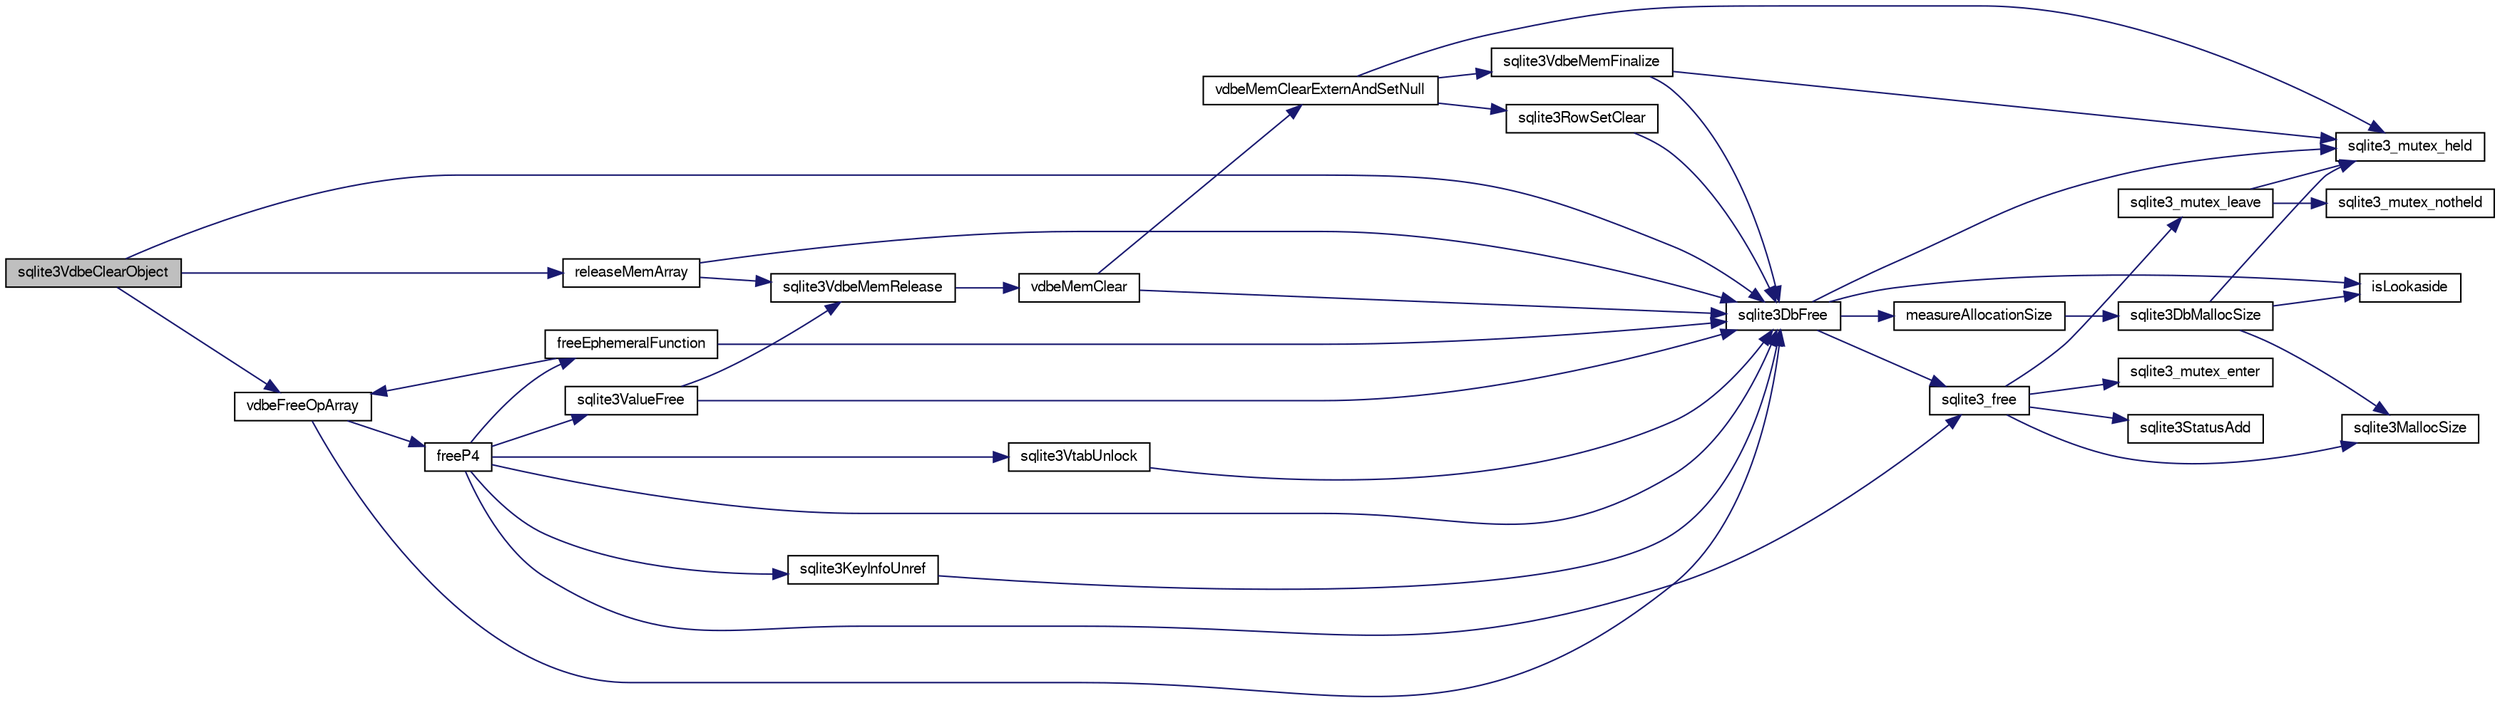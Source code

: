 digraph "sqlite3VdbeClearObject"
{
  edge [fontname="FreeSans",fontsize="10",labelfontname="FreeSans",labelfontsize="10"];
  node [fontname="FreeSans",fontsize="10",shape=record];
  rankdir="LR";
  Node746847 [label="sqlite3VdbeClearObject",height=0.2,width=0.4,color="black", fillcolor="grey75", style="filled", fontcolor="black"];
  Node746847 -> Node746848 [color="midnightblue",fontsize="10",style="solid",fontname="FreeSans"];
  Node746848 [label="releaseMemArray",height=0.2,width=0.4,color="black", fillcolor="white", style="filled",URL="$sqlite3_8c.html#a321ef1ead88ab0c4c636971ae5cc9778"];
  Node746848 -> Node746849 [color="midnightblue",fontsize="10",style="solid",fontname="FreeSans"];
  Node746849 [label="sqlite3DbFree",height=0.2,width=0.4,color="black", fillcolor="white", style="filled",URL="$sqlite3_8c.html#ac70ab821a6607b4a1b909582dc37a069"];
  Node746849 -> Node746850 [color="midnightblue",fontsize="10",style="solid",fontname="FreeSans"];
  Node746850 [label="sqlite3_mutex_held",height=0.2,width=0.4,color="black", fillcolor="white", style="filled",URL="$sqlite3_8c.html#acf77da68932b6bc163c5e68547ecc3e7"];
  Node746849 -> Node746851 [color="midnightblue",fontsize="10",style="solid",fontname="FreeSans"];
  Node746851 [label="measureAllocationSize",height=0.2,width=0.4,color="black", fillcolor="white", style="filled",URL="$sqlite3_8c.html#a45731e644a22fdb756e2b6337224217a"];
  Node746851 -> Node746852 [color="midnightblue",fontsize="10",style="solid",fontname="FreeSans"];
  Node746852 [label="sqlite3DbMallocSize",height=0.2,width=0.4,color="black", fillcolor="white", style="filled",URL="$sqlite3_8c.html#aa397e5a8a03495203a0767abf0a71f86"];
  Node746852 -> Node746853 [color="midnightblue",fontsize="10",style="solid",fontname="FreeSans"];
  Node746853 [label="sqlite3MallocSize",height=0.2,width=0.4,color="black", fillcolor="white", style="filled",URL="$sqlite3_8c.html#acf5d2a5f35270bafb050bd2def576955"];
  Node746852 -> Node746850 [color="midnightblue",fontsize="10",style="solid",fontname="FreeSans"];
  Node746852 -> Node746854 [color="midnightblue",fontsize="10",style="solid",fontname="FreeSans"];
  Node746854 [label="isLookaside",height=0.2,width=0.4,color="black", fillcolor="white", style="filled",URL="$sqlite3_8c.html#a770fa05ff9717b75e16f4d968a77b897"];
  Node746849 -> Node746854 [color="midnightblue",fontsize="10",style="solid",fontname="FreeSans"];
  Node746849 -> Node746855 [color="midnightblue",fontsize="10",style="solid",fontname="FreeSans"];
  Node746855 [label="sqlite3_free",height=0.2,width=0.4,color="black", fillcolor="white", style="filled",URL="$sqlite3_8c.html#a6552349e36a8a691af5487999ab09519"];
  Node746855 -> Node746856 [color="midnightblue",fontsize="10",style="solid",fontname="FreeSans"];
  Node746856 [label="sqlite3_mutex_enter",height=0.2,width=0.4,color="black", fillcolor="white", style="filled",URL="$sqlite3_8c.html#a1c12cde690bd89f104de5cbad12a6bf5"];
  Node746855 -> Node746857 [color="midnightblue",fontsize="10",style="solid",fontname="FreeSans"];
  Node746857 [label="sqlite3StatusAdd",height=0.2,width=0.4,color="black", fillcolor="white", style="filled",URL="$sqlite3_8c.html#afa029f93586aeab4cc85360905dae9cd"];
  Node746855 -> Node746853 [color="midnightblue",fontsize="10",style="solid",fontname="FreeSans"];
  Node746855 -> Node746858 [color="midnightblue",fontsize="10",style="solid",fontname="FreeSans"];
  Node746858 [label="sqlite3_mutex_leave",height=0.2,width=0.4,color="black", fillcolor="white", style="filled",URL="$sqlite3_8c.html#a5838d235601dbd3c1fa993555c6bcc93"];
  Node746858 -> Node746850 [color="midnightblue",fontsize="10",style="solid",fontname="FreeSans"];
  Node746858 -> Node746859 [color="midnightblue",fontsize="10",style="solid",fontname="FreeSans"];
  Node746859 [label="sqlite3_mutex_notheld",height=0.2,width=0.4,color="black", fillcolor="white", style="filled",URL="$sqlite3_8c.html#a83967c837c1c000d3b5adcfaa688f5dc"];
  Node746848 -> Node746860 [color="midnightblue",fontsize="10",style="solid",fontname="FreeSans"];
  Node746860 [label="sqlite3VdbeMemRelease",height=0.2,width=0.4,color="black", fillcolor="white", style="filled",URL="$sqlite3_8c.html#a90606361dbeba88159fd6ff03fcc10cc"];
  Node746860 -> Node746861 [color="midnightblue",fontsize="10",style="solid",fontname="FreeSans"];
  Node746861 [label="vdbeMemClear",height=0.2,width=0.4,color="black", fillcolor="white", style="filled",URL="$sqlite3_8c.html#a489eef6e55ad0dadf67578726b935d12"];
  Node746861 -> Node746862 [color="midnightblue",fontsize="10",style="solid",fontname="FreeSans"];
  Node746862 [label="vdbeMemClearExternAndSetNull",height=0.2,width=0.4,color="black", fillcolor="white", style="filled",URL="$sqlite3_8c.html#a29c41a360fb0e86b817777daf061230c"];
  Node746862 -> Node746850 [color="midnightblue",fontsize="10",style="solid",fontname="FreeSans"];
  Node746862 -> Node746863 [color="midnightblue",fontsize="10",style="solid",fontname="FreeSans"];
  Node746863 [label="sqlite3VdbeMemFinalize",height=0.2,width=0.4,color="black", fillcolor="white", style="filled",URL="$sqlite3_8c.html#a2568220f48ddef81b1c43e401042d9d2"];
  Node746863 -> Node746850 [color="midnightblue",fontsize="10",style="solid",fontname="FreeSans"];
  Node746863 -> Node746849 [color="midnightblue",fontsize="10",style="solid",fontname="FreeSans"];
  Node746862 -> Node746864 [color="midnightblue",fontsize="10",style="solid",fontname="FreeSans"];
  Node746864 [label="sqlite3RowSetClear",height=0.2,width=0.4,color="black", fillcolor="white", style="filled",URL="$sqlite3_8c.html#ae153de0cd969511a607e26deeca80342"];
  Node746864 -> Node746849 [color="midnightblue",fontsize="10",style="solid",fontname="FreeSans"];
  Node746861 -> Node746849 [color="midnightblue",fontsize="10",style="solid",fontname="FreeSans"];
  Node746847 -> Node746865 [color="midnightblue",fontsize="10",style="solid",fontname="FreeSans"];
  Node746865 [label="vdbeFreeOpArray",height=0.2,width=0.4,color="black", fillcolor="white", style="filled",URL="$sqlite3_8c.html#affa26b190a34b8772c3f4a4d06866c50"];
  Node746865 -> Node746866 [color="midnightblue",fontsize="10",style="solid",fontname="FreeSans"];
  Node746866 [label="freeP4",height=0.2,width=0.4,color="black", fillcolor="white", style="filled",URL="$sqlite3_8c.html#aa1ec8debef2a9be5fe36a3082fd3e0f9"];
  Node746866 -> Node746849 [color="midnightblue",fontsize="10",style="solid",fontname="FreeSans"];
  Node746866 -> Node746867 [color="midnightblue",fontsize="10",style="solid",fontname="FreeSans"];
  Node746867 [label="sqlite3KeyInfoUnref",height=0.2,width=0.4,color="black", fillcolor="white", style="filled",URL="$sqlite3_8c.html#ac94cc1874ab0865db1dbbefd3886ba4a"];
  Node746867 -> Node746849 [color="midnightblue",fontsize="10",style="solid",fontname="FreeSans"];
  Node746866 -> Node746855 [color="midnightblue",fontsize="10",style="solid",fontname="FreeSans"];
  Node746866 -> Node746868 [color="midnightblue",fontsize="10",style="solid",fontname="FreeSans"];
  Node746868 [label="freeEphemeralFunction",height=0.2,width=0.4,color="black", fillcolor="white", style="filled",URL="$sqlite3_8c.html#ace0a45aad803937290f5495906773bc4"];
  Node746868 -> Node746849 [color="midnightblue",fontsize="10",style="solid",fontname="FreeSans"];
  Node746868 -> Node746865 [color="midnightblue",fontsize="10",style="solid",fontname="FreeSans"];
  Node746866 -> Node746869 [color="midnightblue",fontsize="10",style="solid",fontname="FreeSans"];
  Node746869 [label="sqlite3ValueFree",height=0.2,width=0.4,color="black", fillcolor="white", style="filled",URL="$sqlite3_8c.html#afeed84c3f344a833d15c7209265dc520"];
  Node746869 -> Node746860 [color="midnightblue",fontsize="10",style="solid",fontname="FreeSans"];
  Node746869 -> Node746849 [color="midnightblue",fontsize="10",style="solid",fontname="FreeSans"];
  Node746866 -> Node746870 [color="midnightblue",fontsize="10",style="solid",fontname="FreeSans"];
  Node746870 [label="sqlite3VtabUnlock",height=0.2,width=0.4,color="black", fillcolor="white", style="filled",URL="$sqlite3_8c.html#a8b3341682c7724d767ebc8288b9063b4"];
  Node746870 -> Node746849 [color="midnightblue",fontsize="10",style="solid",fontname="FreeSans"];
  Node746865 -> Node746849 [color="midnightblue",fontsize="10",style="solid",fontname="FreeSans"];
  Node746847 -> Node746849 [color="midnightblue",fontsize="10",style="solid",fontname="FreeSans"];
}
